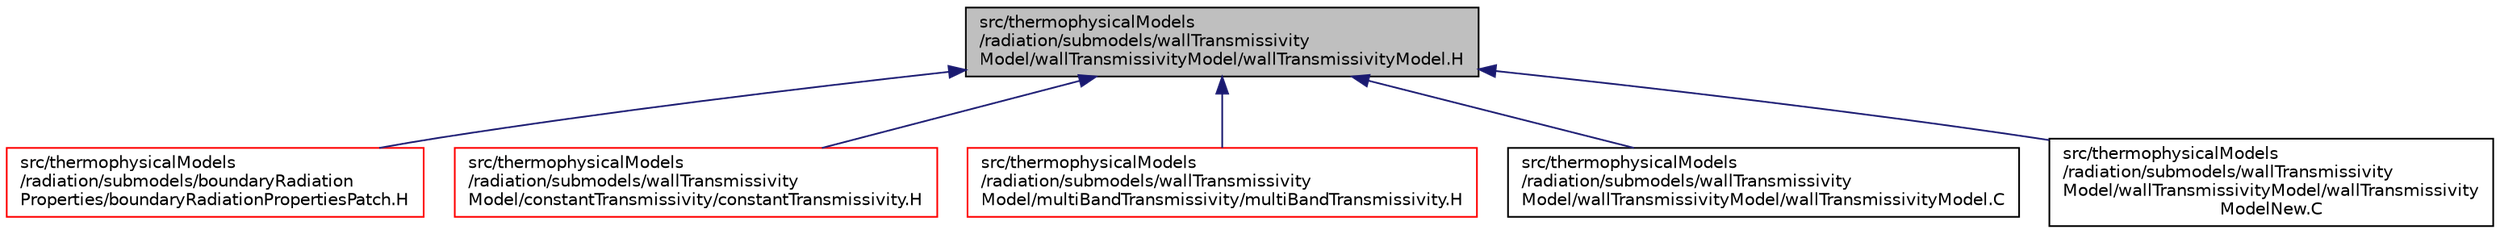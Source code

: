digraph "src/thermophysicalModels/radiation/submodels/wallTransmissivityModel/wallTransmissivityModel/wallTransmissivityModel.H"
{
  bgcolor="transparent";
  edge [fontname="Helvetica",fontsize="10",labelfontname="Helvetica",labelfontsize="10"];
  node [fontname="Helvetica",fontsize="10",shape=record];
  Node1 [label="src/thermophysicalModels\l/radiation/submodels/wallTransmissivity\lModel/wallTransmissivityModel/wallTransmissivityModel.H",height=0.2,width=0.4,color="black", fillcolor="grey75", style="filled" fontcolor="black"];
  Node1 -> Node2 [dir="back",color="midnightblue",fontsize="10",style="solid",fontname="Helvetica"];
  Node2 [label="src/thermophysicalModels\l/radiation/submodels/boundaryRadiation\lProperties/boundaryRadiationPropertiesPatch.H",height=0.2,width=0.4,color="red",URL="$boundaryRadiationPropertiesPatch_8H.html"];
  Node1 -> Node3 [dir="back",color="midnightblue",fontsize="10",style="solid",fontname="Helvetica"];
  Node3 [label="src/thermophysicalModels\l/radiation/submodels/wallTransmissivity\lModel/constantTransmissivity/constantTransmissivity.H",height=0.2,width=0.4,color="red",URL="$constantTransmissivity_8H.html"];
  Node1 -> Node4 [dir="back",color="midnightblue",fontsize="10",style="solid",fontname="Helvetica"];
  Node4 [label="src/thermophysicalModels\l/radiation/submodels/wallTransmissivity\lModel/multiBandTransmissivity/multiBandTransmissivity.H",height=0.2,width=0.4,color="red",URL="$multiBandTransmissivity_8H.html"];
  Node1 -> Node5 [dir="back",color="midnightblue",fontsize="10",style="solid",fontname="Helvetica"];
  Node5 [label="src/thermophysicalModels\l/radiation/submodels/wallTransmissivity\lModel/wallTransmissivityModel/wallTransmissivityModel.C",height=0.2,width=0.4,color="black",URL="$wallTransmissivityModel_8C.html"];
  Node1 -> Node6 [dir="back",color="midnightblue",fontsize="10",style="solid",fontname="Helvetica"];
  Node6 [label="src/thermophysicalModels\l/radiation/submodels/wallTransmissivity\lModel/wallTransmissivityModel/wallTransmissivity\lModelNew.C",height=0.2,width=0.4,color="black",URL="$wallTransmissivityModelNew_8C.html"];
}
